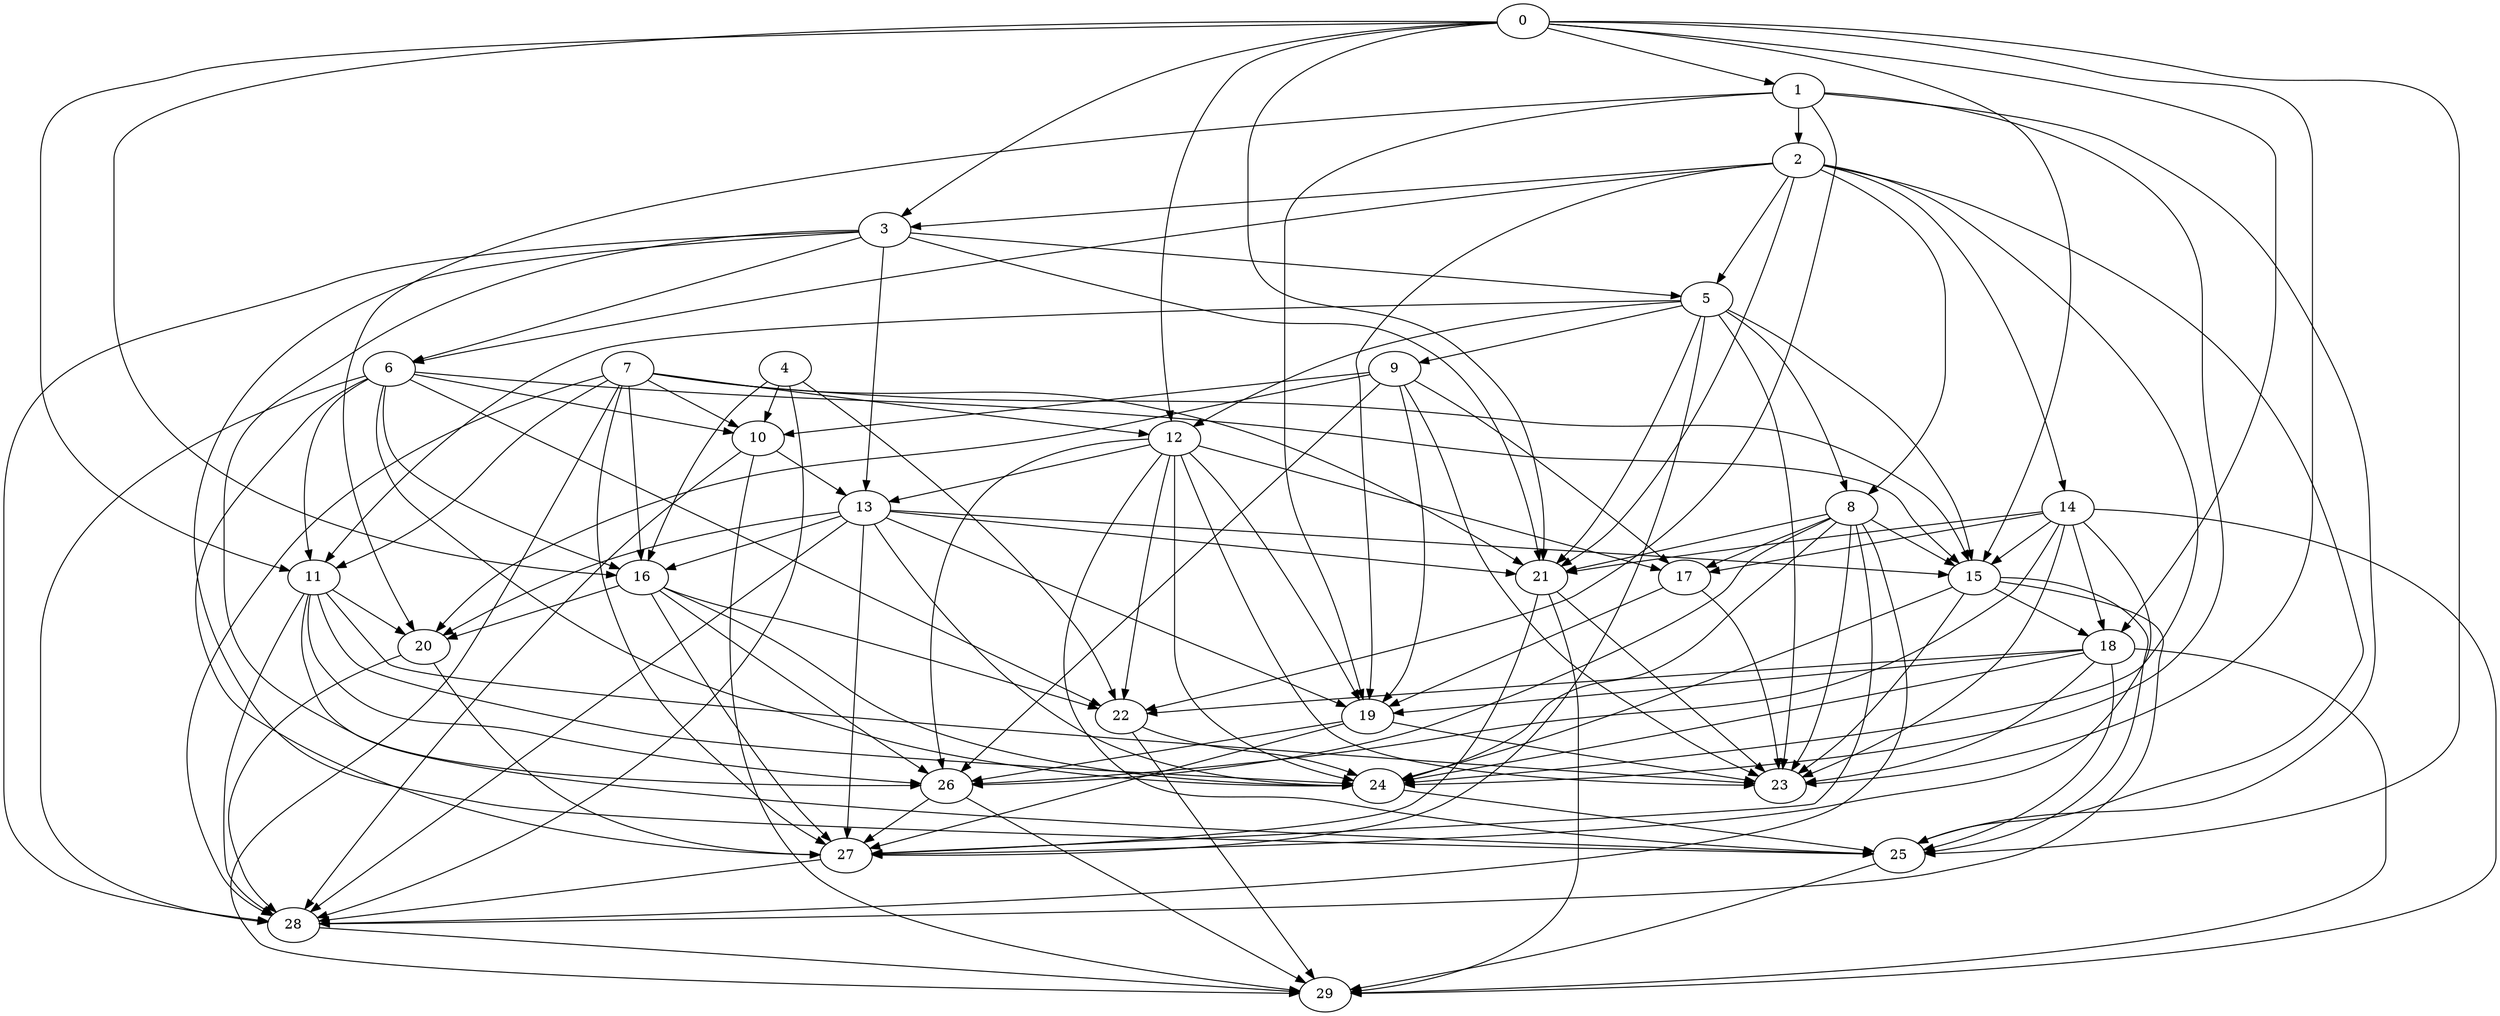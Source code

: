 digraph "Random_Nodes_30_Density_4.73_CCR_0.10_WeightType_Random_Heterogeneous-4-4" {
0 [Weight=349];
1 [Weight=499];
2 [Weight=100];
3 [Weight=100];
5 [Weight=150];
9 [Weight=349];
6 [Weight=349];
4 [Weight=299];
7 [Weight=150];
10 [Weight=499];
12 [Weight=349];
14 [Weight=349];
13 [Weight=200];
8 [Weight=150];
15 [Weight=449];
17 [Weight=150];
18 [Weight=150];
19 [Weight=399];
11 [Weight=299];
16 [Weight=100];
22 [Weight=449];
26 [Weight=399];
21 [Weight=349];
20 [Weight=249];
27 [Weight=200];
24 [Weight=349];
28 [Weight=499];
25 [Weight=349];
29 [Weight=399];
23 [Weight=100];
11 -> 20 [Weight=6];
8 -> 15 [Weight=2];
16 -> 20 [Weight=5];
7 -> 15 [Weight=8];
17 -> 19 [Weight=10];
12 -> 13 [Weight=5];
8 -> 17 [Weight=7];
14 -> 18 [Weight=7];
5 -> 9 [Weight=8];
7 -> 29 [Weight=7];
14 -> 17 [Weight=4];
0 -> 25 [Weight=5];
6 -> 11 [Weight=10];
12 -> 17 [Weight=9];
7 -> 28 [Weight=9];
19 -> 26 [Weight=7];
22 -> 24 [Weight=7];
14 -> 26 [Weight=6];
4 -> 22 [Weight=9];
8 -> 23 [Weight=5];
21 -> 29 [Weight=5];
6 -> 27 [Weight=7];
16 -> 27 [Weight=10];
2 -> 24 [Weight=7];
11 -> 24 [Weight=2];
13 -> 15 [Weight=5];
13 -> 16 [Weight=3];
0 -> 1 [Weight=7];
13 -> 27 [Weight=9];
18 -> 29 [Weight=8];
11 -> 26 [Weight=4];
5 -> 27 [Weight=4];
12 -> 26 [Weight=9];
2 -> 19 [Weight=5];
5 -> 23 [Weight=4];
16 -> 26 [Weight=7];
3 -> 26 [Weight=4];
13 -> 19 [Weight=8];
9 -> 23 [Weight=5];
7 -> 11 [Weight=8];
6 -> 15 [Weight=7];
15 -> 23 [Weight=10];
7 -> 10 [Weight=5];
8 -> 27 [Weight=3];
0 -> 15 [Weight=2];
10 -> 28 [Weight=9];
0 -> 12 [Weight=7];
13 -> 20 [Weight=4];
3 -> 13 [Weight=5];
2 -> 3 [Weight=8];
2 -> 5 [Weight=4];
14 -> 15 [Weight=6];
1 -> 2 [Weight=10];
3 -> 6 [Weight=8];
8 -> 28 [Weight=10];
19 -> 27 [Weight=7];
13 -> 24 [Weight=4];
2 -> 14 [Weight=6];
6 -> 10 [Weight=2];
0 -> 3 [Weight=10];
28 -> 29 [Weight=4];
7 -> 16 [Weight=2];
8 -> 24 [Weight=7];
11 -> 23 [Weight=5];
5 -> 8 [Weight=10];
6 -> 22 [Weight=5];
18 -> 22 [Weight=10];
9 -> 19 [Weight=10];
4 -> 16 [Weight=10];
15 -> 25 [Weight=8];
21 -> 27 [Weight=7];
5 -> 21 [Weight=6];
14 -> 27 [Weight=2];
2 -> 25 [Weight=4];
0 -> 21 [Weight=9];
8 -> 21 [Weight=9];
2 -> 21 [Weight=2];
12 -> 24 [Weight=10];
26 -> 29 [Weight=5];
20 -> 27 [Weight=6];
16 -> 24 [Weight=6];
15 -> 18 [Weight=3];
1 -> 19 [Weight=4];
20 -> 28 [Weight=4];
14 -> 21 [Weight=4];
0 -> 18 [Weight=3];
12 -> 19 [Weight=7];
12 -> 23 [Weight=5];
9 -> 20 [Weight=5];
3 -> 28 [Weight=7];
24 -> 25 [Weight=5];
18 -> 25 [Weight=7];
9 -> 26 [Weight=3];
18 -> 23 [Weight=8];
15 -> 24 [Weight=8];
10 -> 13 [Weight=7];
0 -> 11 [Weight=4];
5 -> 11 [Weight=2];
0 -> 23 [Weight=6];
16 -> 22 [Weight=5];
27 -> 28 [Weight=6];
6 -> 16 [Weight=8];
21 -> 23 [Weight=5];
7 -> 27 [Weight=2];
25 -> 29 [Weight=4];
9 -> 17 [Weight=6];
4 -> 28 [Weight=7];
18 -> 24 [Weight=10];
12 -> 22 [Weight=5];
26 -> 27 [Weight=5];
5 -> 12 [Weight=9];
7 -> 12 [Weight=9];
14 -> 29 [Weight=3];
3 -> 5 [Weight=8];
11 -> 25 [Weight=9];
1 -> 25 [Weight=5];
7 -> 21 [Weight=9];
12 -> 25 [Weight=10];
17 -> 23 [Weight=2];
15 -> 28 [Weight=2];
19 -> 23 [Weight=2];
3 -> 21 [Weight=10];
6 -> 28 [Weight=8];
6 -> 24 [Weight=2];
2 -> 6 [Weight=3];
11 -> 28 [Weight=8];
8 -> 26 [Weight=3];
13 -> 28 [Weight=6];
3 -> 25 [Weight=10];
5 -> 15 [Weight=8];
13 -> 21 [Weight=2];
10 -> 29 [Weight=7];
9 -> 10 [Weight=8];
18 -> 19 [Weight=10];
22 -> 29 [Weight=5];
1 -> 24 [Weight=3];
4 -> 10 [Weight=10];
1 -> 22 [Weight=2];
0 -> 16 [Weight=10];
1 -> 20 [Weight=5];
2 -> 8 [Weight=9];
14 -> 23 [Weight=5];
}
